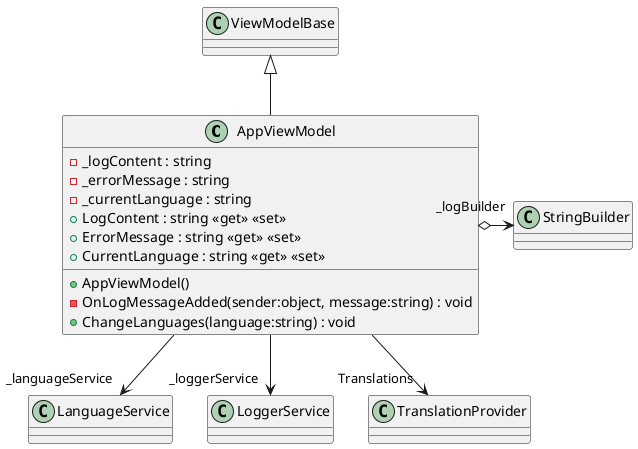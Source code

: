 @startuml
class AppViewModel {
    - _logContent : string
    - _errorMessage : string
    - _currentLanguage : string
    + AppViewModel()
    + LogContent : string <<get>> <<set>>
    + ErrorMessage : string <<get>> <<set>>
    + CurrentLanguage : string <<get>> <<set>>
    - OnLogMessageAdded(sender:object, message:string) : void
    + ChangeLanguages(language:string) : void
}
ViewModelBase <|-- AppViewModel
AppViewModel --> "_languageService" LanguageService
AppViewModel --> "_loggerService" LoggerService
AppViewModel --> "Translations" TranslationProvider
AppViewModel o-> "_logBuilder" StringBuilder
@enduml
